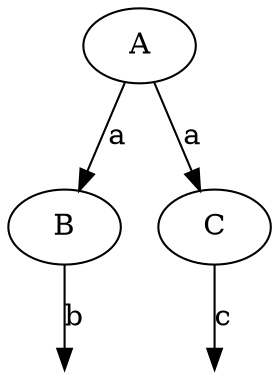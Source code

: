 digraph "Dependency graph" {
	A -> B [label=a]
	A -> C [label=a]
	_0 [shape=point style=invis]
	B -> _0 [label=b]
	_1 [shape=point style=invis]
	C -> _1 [label=c]
}
